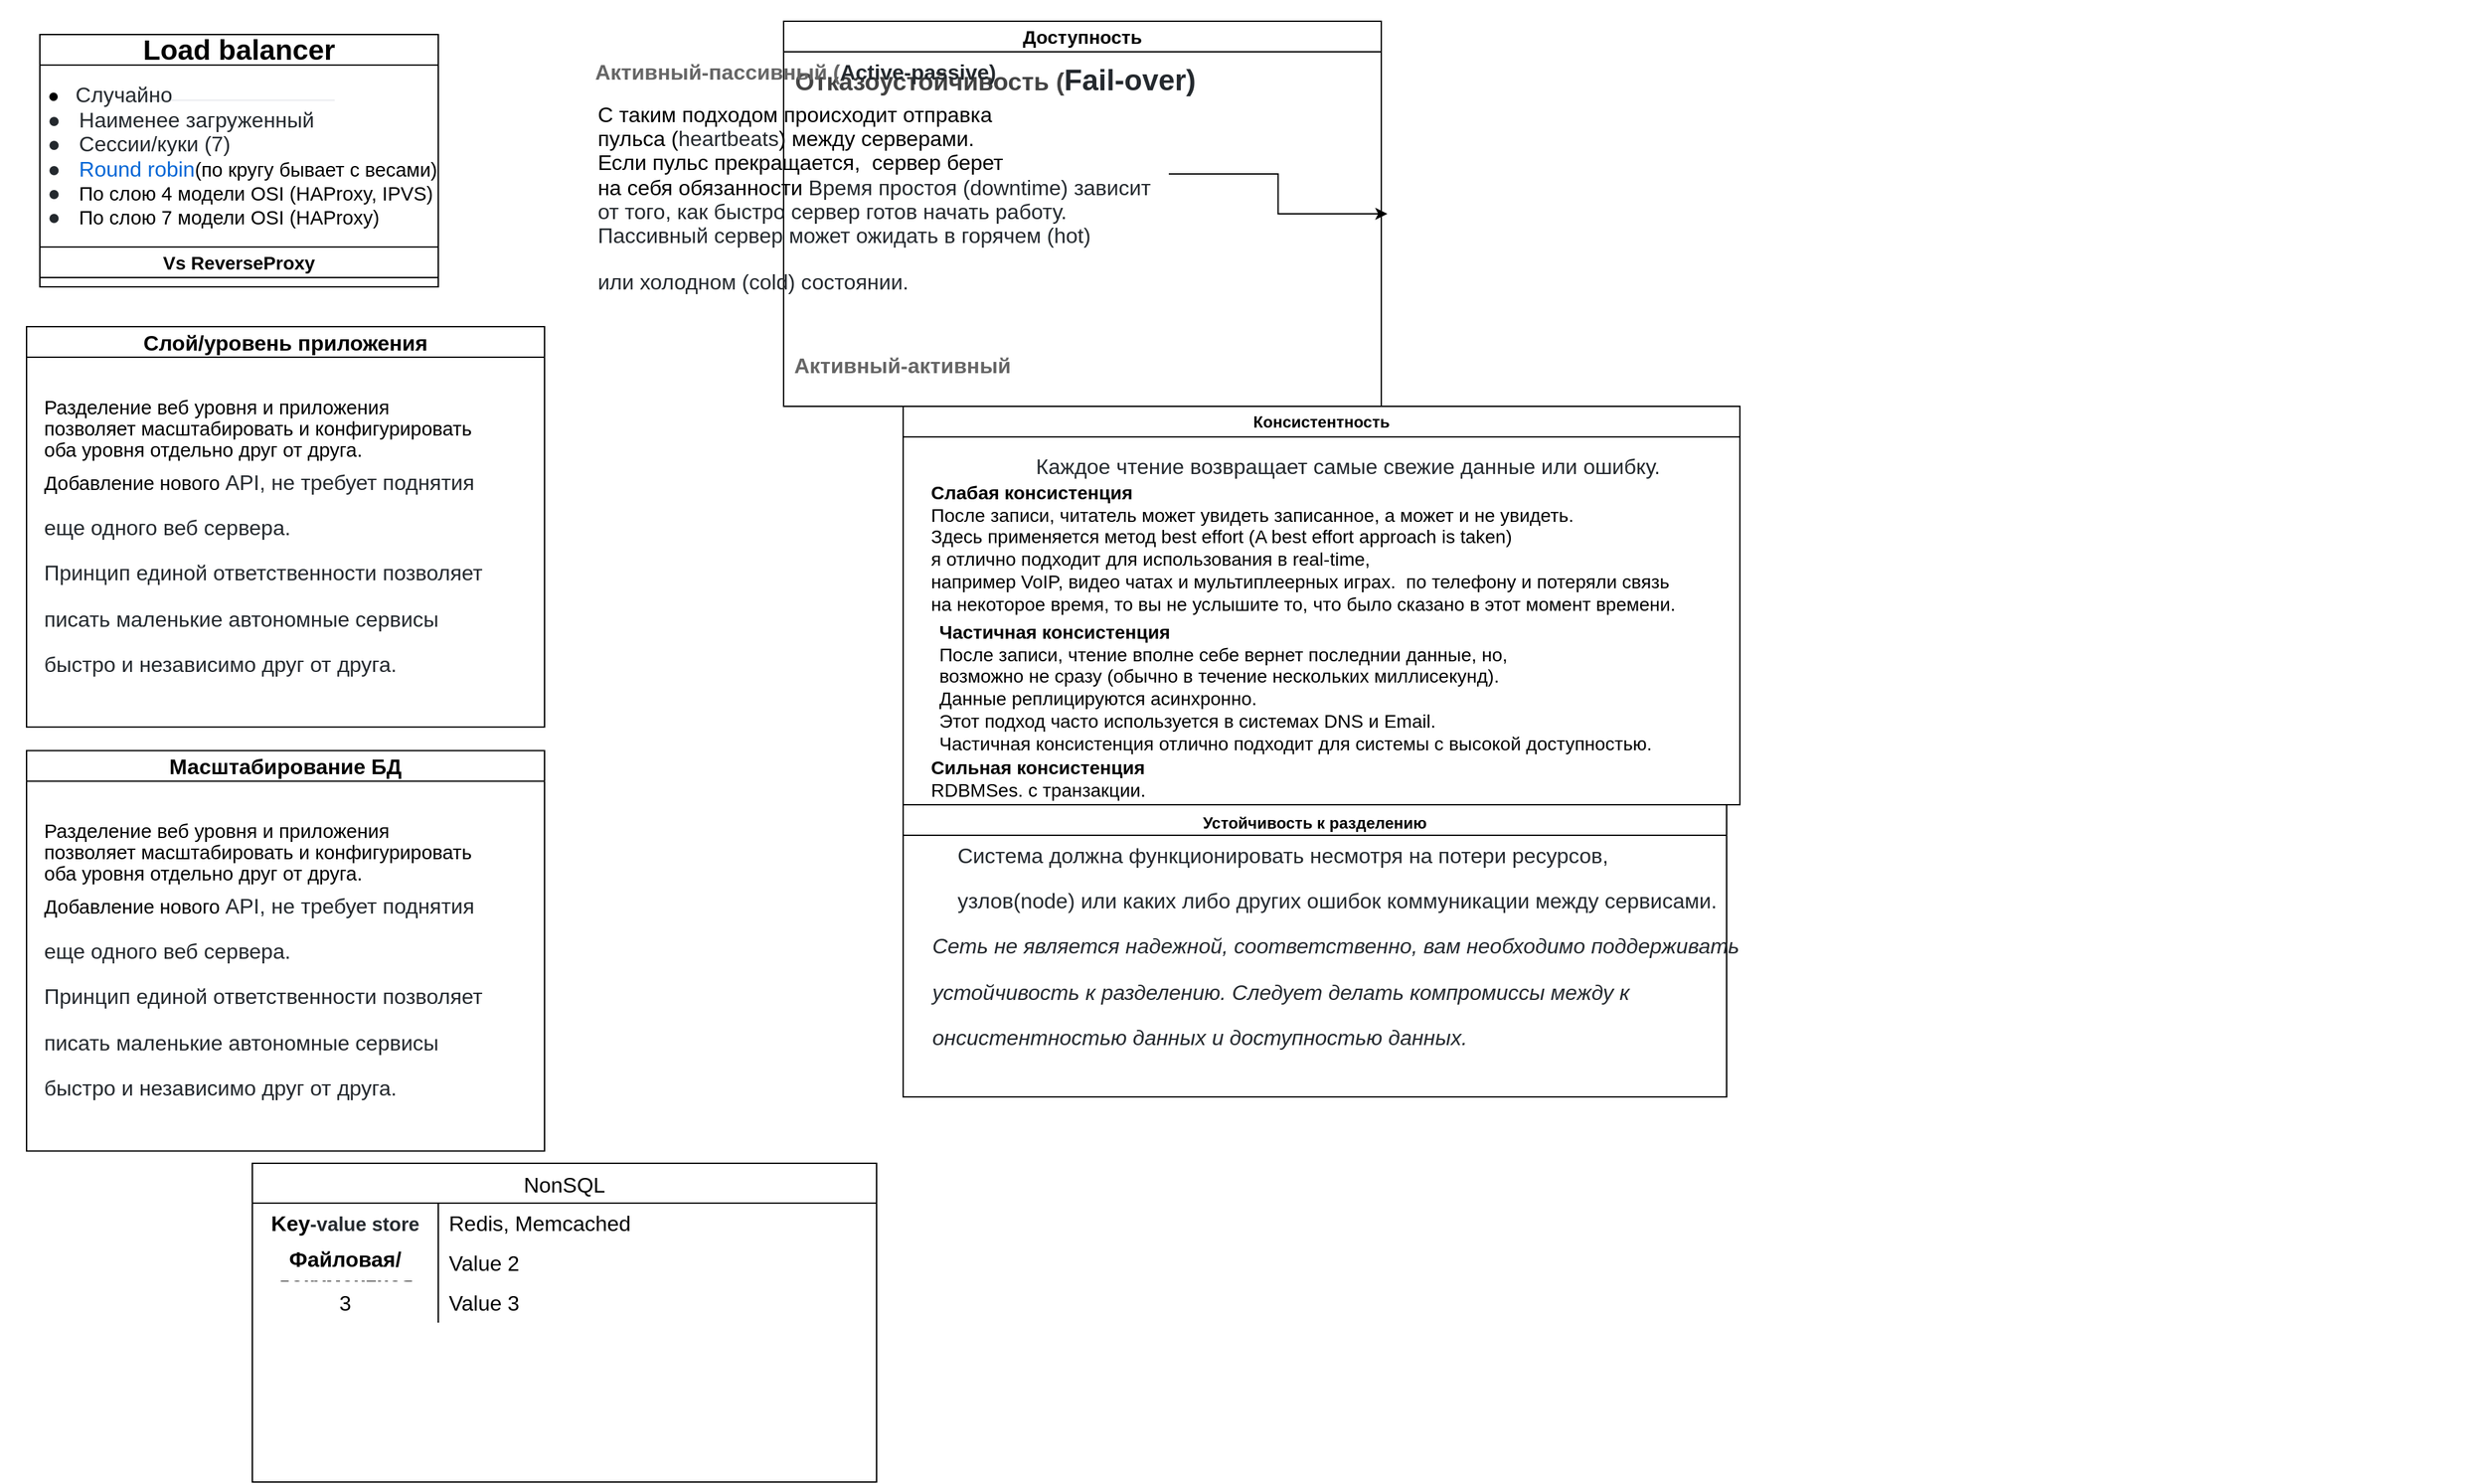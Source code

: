 <mxfile version="20.8.20" type="github">
  <diagram name="Page-1" id="G8Wqikg-6pwKdIPzxkzI">
    <mxGraphModel dx="2291" dy="1409" grid="1" gridSize="10" guides="1" tooltips="1" connect="1" arrows="1" fold="1" page="1" pageScale="1" pageWidth="1169" pageHeight="827" math="0" shadow="0">
      <root>
        <mxCell id="0" />
        <mxCell id="1" parent="0" />
        <mxCell id="COP01vaBlytFx2KbF6yr-29" value="" style="shape=image;imageAspect=0;aspect=fixed;verticalLabelPosition=bottom;verticalAlign=top;clipPath=inset(18.89% 29% 25.19% 26.67%);image=https://habrastorage.org/r/w1560/files/95d/da6/4a8/95dda64a80974b8f86c04072bfb2b424.png;" vertex="1" parent="1">
          <mxGeometry x="904.57" width="255.43" height="290" as="geometry" />
        </mxCell>
        <mxCell id="COP01vaBlytFx2KbF6yr-44" value="Консистентность" style="swimlane;whiteSpace=wrap;html=1;fontSize=12;" vertex="1" parent="1">
          <mxGeometry x="540" y="290" width="630" height="300" as="geometry" />
        </mxCell>
        <mxCell id="COP01vaBlytFx2KbF6yr-47" value="&lt;p style=&quot;margin: 18pt 0cm 12pt; line-height: 0%; break-after: auto; font-family: Arial, sans-serif; color: rgb(67, 67, 67); font-weight: normal; text-align: start; font-size: 14px;&quot;&gt;&lt;br&gt;&lt;/p&gt;" style="text;html=1;align=center;verticalAlign=middle;resizable=0;points=[];autosize=1;strokeColor=none;fillColor=none;fontSize=12;" vertex="1" parent="COP01vaBlytFx2KbF6yr-44">
          <mxGeometry x="1170" y="70" width="20" height="50" as="geometry" />
        </mxCell>
        <mxCell id="COP01vaBlytFx2KbF6yr-46" value="&lt;p style=&quot;margin: 0cm 0cm 0.0pt 35.45pt; line-height: 16.867px; font-size: 11pt; font-family: Arial, sans-serif; text-align: start; text-indent: -21.25pt;&quot; class=&quot;MsoNormal&quot;&gt;&lt;span style=&quot;font-size: 12pt; line-height: 18.4px; color: rgb(36, 41, 46);&quot;&gt;Каждое чтение возвращает самые свежие данные или ошибку.&lt;/span&gt;&lt;/p&gt;&lt;p style=&quot;margin: 0cm 0cm 0.0pt 35.45pt; line-height: 16.867px; font-size: 11pt; font-family: Arial, sans-serif; text-align: start; text-indent: -21.25pt;&quot; class=&quot;MsoNormal&quot;&gt;&lt;span style=&quot;font-size: 12pt; line-height: 18.4px; color: rgb(36, 41, 46);&quot;&gt;&lt;br&gt;&lt;/span&gt;&lt;/p&gt;" style="text;html=1;align=center;verticalAlign=middle;resizable=0;points=[];autosize=1;strokeColor=none;fillColor=none;fontSize=12;" vertex="1" parent="COP01vaBlytFx2KbF6yr-44">
          <mxGeometry x="70" y="30" width="510" height="50" as="geometry" />
        </mxCell>
        <mxCell id="COP01vaBlytFx2KbF6yr-49" value="&lt;p&gt;&lt;/p&gt;&lt;div style=&quot;text-align: left;&quot;&gt;&lt;span style=&quot;background-color: initial;&quot;&gt;&lt;b&gt;Частичная консистенция&lt;/b&gt;&lt;/span&gt;&lt;/div&gt;&lt;div style=&quot;text-align: left;&quot;&gt;&lt;span style=&quot;background-color: initial;&quot;&gt;После записи, чтение вполне себе вернет последнии данные, но,&amp;nbsp;&lt;/span&gt;&lt;/div&gt;&lt;div style=&quot;text-align: left;&quot;&gt;&lt;span style=&quot;background-color: initial;&quot;&gt;возможно не сразу (обычно в течение нескольких миллисекунд).&amp;nbsp;&lt;/span&gt;&lt;/div&gt;&lt;div style=&quot;text-align: left;&quot;&gt;&lt;span style=&quot;background-color: initial;&quot;&gt;Данные реплицируются асинхронно.&lt;/span&gt;&lt;/div&gt;&lt;div style=&quot;text-align: left;&quot;&gt;&lt;span style=&quot;background-color: initial;&quot;&gt;Этот подход часто используется в системах DNS и Email.&amp;nbsp;&lt;/span&gt;&lt;/div&gt;&lt;div style=&quot;text-align: left;&quot;&gt;&lt;span style=&quot;background-color: initial;&quot;&gt;Частичная консистенция отлично подходит для системы с высокой доступностью.&lt;/span&gt;&lt;/div&gt;&lt;p&gt;&lt;/p&gt;&lt;div&gt;&lt;br&gt;&lt;/div&gt;" style="text;html=1;align=center;verticalAlign=middle;resizable=0;points=[];autosize=1;strokeColor=none;fillColor=none;fontSize=14;" vertex="1" parent="COP01vaBlytFx2KbF6yr-44">
          <mxGeometry x="10" y="140" width="570" height="160" as="geometry" />
        </mxCell>
        <mxCell id="COP01vaBlytFx2KbF6yr-50" value="&lt;div&gt;&lt;br&gt;&lt;/div&gt;&lt;div&gt;&lt;b&gt;Сильная консистенция&lt;/b&gt;&lt;/div&gt;&lt;div&gt;&lt;span style=&quot;background-color: initial;&quot;&gt;RDBMSes. с&lt;/span&gt;&lt;span style=&quot;background-color: initial;&quot;&gt;&amp;nbsp;транзакции.&lt;/span&gt;&lt;/div&gt;&lt;div&gt;&lt;br&gt;&lt;/div&gt;" style="text;html=1;align=left;verticalAlign=middle;resizable=0;points=[];autosize=1;strokeColor=none;fillColor=none;fontSize=14;" vertex="1" parent="COP01vaBlytFx2KbF6yr-44">
          <mxGeometry x="19" y="240" width="190" height="80" as="geometry" />
        </mxCell>
        <mxCell id="COP01vaBlytFx2KbF6yr-48" value="&lt;div&gt;&lt;b&gt;Слабая консистенция&lt;/b&gt;&lt;/div&gt;&lt;div&gt;После записи, читатель может увидеть записанное, а может и не увидеть.&amp;nbsp;&lt;/div&gt;&lt;div&gt;Здесь применяется метод best effort (A best effort approach is taken)&lt;/div&gt;&lt;div&gt;&lt;span style=&quot;background-color: initial;&quot;&gt;я отлично подходит для использования в real-time,&amp;nbsp;&lt;/span&gt;&lt;br&gt;&lt;/div&gt;&lt;div&gt;например VoIP, видео чатах и мультиплеерных играх.&amp;nbsp;&lt;span style=&quot;background-color: initial;&quot;&gt;&amp;nbsp;по телефону и потеряли связь&amp;nbsp;&lt;/span&gt;&lt;/div&gt;&lt;div&gt;&lt;span style=&quot;background-color: initial;&quot;&gt;на некоторое время,&amp;nbsp;&lt;/span&gt;&lt;span style=&quot;background-color: initial;&quot;&gt;то вы не услышите то, что было сказано в этот момент времени.&amp;nbsp;&amp;nbsp;&lt;/span&gt;&lt;/div&gt;&lt;div&gt;&lt;br&gt;&lt;/div&gt;" style="text;html=1;align=left;verticalAlign=middle;resizable=0;points=[];autosize=1;strokeColor=none;fillColor=none;fontSize=14;" vertex="1" parent="COP01vaBlytFx2KbF6yr-44">
          <mxGeometry x="19" y="50" width="600" height="130" as="geometry" />
        </mxCell>
        <mxCell id="COP01vaBlytFx2KbF6yr-52" value="Доступность" style="swimlane;whiteSpace=wrap;html=1;fontSize=14;" vertex="1" parent="1">
          <mxGeometry x="450" width="450" height="290" as="geometry" />
        </mxCell>
        <mxCell id="COP01vaBlytFx2KbF6yr-53" value="&lt;h3 style=&quot;margin: 18pt 0cm 12pt -1.5pt; line-height: normal; break-after: auto; font-size: 14pt; font-family: Arial, sans-serif; color: rgb(67, 67, 67); font-weight: normal; text-align: start;&quot;&gt;&lt;b&gt;Отказоустойчивость (&lt;/b&gt;&lt;b&gt;&lt;span style=&quot;font-size: 16.5pt; color: rgb(36, 41, 46);&quot; lang=&quot;EN-GB&quot;&gt;Fail&lt;/span&gt;&lt;/b&gt;&lt;b&gt;&lt;span style=&quot;font-size: 16.5pt; color: rgb(36, 41, 46);&quot;&gt;-&lt;/span&gt;&lt;/b&gt;&lt;b&gt;&lt;span style=&quot;font-size: 16.5pt; color: rgb(36, 41, 46);&quot; lang=&quot;EN-GB&quot;&gt;over&lt;/span&gt;&lt;/b&gt;&lt;b&gt;&lt;span style=&quot;font-size: 16.5pt; color: rgb(36, 41, 46);&quot;&gt;)&lt;/span&gt;&lt;/b&gt;&lt;/h3&gt;" style="text;html=1;align=center;verticalAlign=middle;resizable=0;points=[];autosize=1;strokeColor=none;fillColor=none;fontSize=14;" vertex="1" parent="COP01vaBlytFx2KbF6yr-52">
          <mxGeometry width="320" height="80" as="geometry" />
        </mxCell>
        <mxCell id="COP01vaBlytFx2KbF6yr-55" value="&lt;h4 style=&quot;margin: 18pt 0cm 12pt -1.5pt; line-height: normal; break-after: auto; font-size: 12pt; font-family: Arial, sans-serif; color: rgb(102, 102, 102); font-weight: normal; text-align: start;&quot;&gt;&lt;b&gt;Активный-активный&lt;/b&gt;&lt;/h4&gt;" style="text;html=1;align=center;verticalAlign=middle;resizable=0;points=[];autosize=1;strokeColor=none;fillColor=none;fontSize=14;" vertex="1" parent="COP01vaBlytFx2KbF6yr-52">
          <mxGeometry y="220" width="180" height="70" as="geometry" />
        </mxCell>
        <mxCell id="COP01vaBlytFx2KbF6yr-54" value="&lt;h4 style=&quot;margin: 18pt 0cm 12pt -1.5pt; line-height: 80%; break-after: auto; font-size: 12pt; font-family: Arial, sans-serif; color: rgb(102, 102, 102); font-weight: normal; text-align: start;&quot;&gt;&lt;b&gt;Активный-пассивный (&lt;/b&gt;&lt;b&gt;&lt;span style=&quot;color: rgb(36, 41, 46);&quot; lang=&quot;EN-GB&quot;&gt;Active&lt;/span&gt;&lt;/b&gt;&lt;b&gt;&lt;span style=&quot;color: rgb(36, 41, 46);&quot;&gt;-&lt;/span&gt;&lt;/b&gt;&lt;b&gt;&lt;span style=&quot;color: rgb(36, 41, 46);&quot; lang=&quot;EN-GB&quot;&gt;passive&lt;/span&gt;&lt;/b&gt;&lt;b&gt;&lt;span style=&quot;color: rgb(36, 41, 46);&quot;&gt;)&lt;/span&gt;&lt;/b&gt;&lt;/h4&gt;&lt;p style=&quot;margin: 0cm 0cm 0.0pt; line-height: 80%; font-size: 11pt; font-family: Arial, sans-serif; text-align: start;&quot; class=&quot;MsoNormal&quot;&gt;&lt;span style=&quot;font-size: 12pt; line-height: 18.4px;&quot;&gt;С таким подходом происходит отправка&amp;nbsp;&lt;/span&gt;&lt;/p&gt;&lt;p style=&quot;margin: 0cm 0cm 0.0pt; line-height: 80%; font-size: 11pt; font-family: Arial, sans-serif; text-align: start;&quot; class=&quot;MsoNormal&quot;&gt;&lt;span style=&quot;font-size: 12pt; line-height: 18.4px;&quot;&gt;пульса (&lt;/span&gt;&lt;span style=&quot;font-size: 12pt; line-height: 18.4px; color: rgb(36, 41, 46);&quot; lang=&quot;EN-GB&quot;&gt;heartbeats&lt;/span&gt;&lt;span style=&quot;font-size: 12pt; line-height: 18.4px;&quot;&gt;)&amp;nbsp;&lt;/span&gt;&lt;span style=&quot;background-color: initial; font-size: 12pt; line-height: 18.4px;&quot;&gt;между серверами.&amp;nbsp;&lt;/span&gt;&lt;/p&gt;&lt;p style=&quot;margin: 0cm 0cm 0.0pt; line-height: 80%; font-size: 11pt; font-family: Arial, sans-serif; text-align: start;&quot; class=&quot;MsoNormal&quot;&gt;&lt;span style=&quot;background-color: initial; font-size: 12pt; line-height: 18.4px;&quot;&gt;Если пульс прекращается,&amp;nbsp; сервер берет&amp;nbsp;&lt;/span&gt;&lt;/p&gt;&lt;p style=&quot;margin: 0cm 0cm 0.0pt; line-height: 80%; font-size: 11pt; font-family: Arial, sans-serif; text-align: start;&quot; class=&quot;MsoNormal&quot;&gt;&lt;span style=&quot;background-color: initial; font-size: 12pt; line-height: 18.4px;&quot;&gt;на себя обязанности&amp;nbsp;&lt;/span&gt;&lt;span style=&quot;background-color: initial; font-size: 12pt; line-height: 18.4px; color: rgb(36, 41, 46);&quot;&gt;Время простоя (&lt;/span&gt;&lt;span style=&quot;background-color: initial; font-size: 12pt; line-height: 18.4px; color: rgb(36, 41, 46);&quot; lang=&quot;EN-GB&quot;&gt;downtime&lt;/span&gt;&lt;span style=&quot;background-color: initial; font-size: 12pt; line-height: 18.4px; color: rgb(36, 41, 46);&quot;&gt;) зависит&amp;nbsp;&lt;/span&gt;&lt;/p&gt;&lt;p style=&quot;margin: 0cm 0cm 0.0pt; line-height: 80%; font-size: 11pt; font-family: Arial, sans-serif; text-align: start;&quot; class=&quot;MsoNormal&quot;&gt;&lt;span style=&quot;background-color: initial; font-size: 12pt; line-height: 18.4px; color: rgb(36, 41, 46);&quot;&gt;от того, как быстро сервер готов начать работу.&amp;nbsp;&lt;/span&gt;&lt;/p&gt;&lt;p style=&quot;margin: 0cm 0cm 12pt; line-height: 85%; font-size: 11pt; font-family: Arial, sans-serif; text-align: start;&quot; class=&quot;MsoNormal&quot;&gt;&lt;span style=&quot;font-size: 12pt; line-height: 18.4px; color: rgb(36, 41, 46);&quot;&gt;Пассивный сервер может ожидать в горячем (&lt;/span&gt;&lt;span style=&quot;font-size: 12pt; line-height: 18.4px; color: rgb(36, 41, 46);&quot; lang=&quot;EN-GB&quot;&gt;hot&lt;/span&gt;&lt;span style=&quot;font-size: 12pt; line-height: 18.4px; color: rgb(36, 41, 46);&quot;&gt;)&amp;nbsp;&lt;/span&gt;&lt;/p&gt;&lt;p style=&quot;margin: 0cm 0cm 12pt; line-height: 85%; font-size: 11pt; font-family: Arial, sans-serif; text-align: start;&quot; class=&quot;MsoNormal&quot;&gt;&lt;span style=&quot;background-color: initial; font-size: 12pt; line-height: 18.4px; color: rgb(36, 41, 46);&quot;&gt;или холодном (&lt;/span&gt;&lt;span style=&quot;background-color: initial; font-size: 12pt; line-height: 18.4px; color: rgb(36, 41, 46);&quot; lang=&quot;EN-GB&quot;&gt;cold&lt;/span&gt;&lt;span style=&quot;background-color: initial; font-size: 12pt; line-height: 18.4px; color: rgb(36, 41, 46);&quot;&gt;) состоянии.&lt;/span&gt;&lt;/p&gt;" style="text;html=1;align=center;verticalAlign=middle;resizable=0;points=[];autosize=1;strokeColor=none;fillColor=none;fontSize=14;" vertex="1" parent="COP01vaBlytFx2KbF6yr-52">
          <mxGeometry x="-150" width="440" height="230" as="geometry" />
        </mxCell>
        <mxCell id="COP01vaBlytFx2KbF6yr-56" value="" style="edgeStyle=orthogonalEdgeStyle;rounded=0;orthogonalLoop=1;jettySize=auto;html=1;fontSize=14;" edge="1" parent="1" source="COP01vaBlytFx2KbF6yr-54" target="COP01vaBlytFx2KbF6yr-29">
          <mxGeometry relative="1" as="geometry" />
        </mxCell>
        <mxCell id="COP01vaBlytFx2KbF6yr-58" value="Устойчивость к разделению&lt;span style=&quot;font-size: medium; font-weight: 400; text-align: start;&quot;&gt;&lt;/span&gt;" style="swimlane;whiteSpace=wrap;html=1;fontSize=12;" vertex="1" parent="1">
          <mxGeometry x="540" y="590" width="620" height="220" as="geometry" />
        </mxCell>
        <mxCell id="COP01vaBlytFx2KbF6yr-59" value="&lt;p style=&quot;margin: 18pt 0cm 12pt; line-height: 0%; break-after: auto; font-family: Arial, sans-serif; color: rgb(67, 67, 67); font-weight: normal; text-align: start; font-size: 14px;&quot;&gt;&lt;br&gt;&lt;/p&gt;" style="text;html=1;align=center;verticalAlign=middle;resizable=0;points=[];autosize=1;strokeColor=none;fillColor=none;fontSize=12;" vertex="1" parent="COP01vaBlytFx2KbF6yr-58">
          <mxGeometry x="1170" y="70" width="20" height="50" as="geometry" />
        </mxCell>
        <mxCell id="COP01vaBlytFx2KbF6yr-64" value="&lt;p style=&quot;margin: 0cm 0cm 12pt 35.45pt; line-height: 16.867px; font-size: 11pt; font-family: Arial, sans-serif; text-indent: -21.25pt;&quot; class=&quot;MsoNormal&quot;&gt;&lt;span style=&quot;font-size: 12pt; line-height: 18.4px; color: rgb(36, 41, 46);&quot;&gt;Система должна функционировать несмотря на потери ресурсов,&amp;nbsp;&lt;/span&gt;&lt;/p&gt;&lt;p style=&quot;margin: 0cm 0cm 12pt 35.45pt; line-height: 16.867px; font-size: 11pt; font-family: Arial, sans-serif; text-indent: -21.25pt;&quot; class=&quot;MsoNormal&quot;&gt;&lt;span style=&quot;text-indent: -21.25pt; background-color: initial; font-size: 12pt; line-height: 18.4px; color: rgb(36, 41, 46);&quot;&gt;узлов(&lt;/span&gt;&lt;span style=&quot;text-indent: -21.25pt; background-color: initial; font-size: 12pt; line-height: 18.4px; color: rgb(36, 41, 46);&quot; lang=&quot;EN-GB&quot;&gt;node&lt;/span&gt;&lt;span style=&quot;text-indent: -21.25pt; background-color: initial; font-size: 12pt; line-height: 18.4px; color: rgb(36, 41, 46);&quot;&gt;) или каких либо других ошибок коммуникации между сервисами.&lt;/span&gt;&lt;/p&gt;&lt;p style=&quot;margin: 0cm 0cm 12pt; line-height: 16.867px; font-size: 11pt; font-family: Arial, sans-serif;&quot; class=&quot;MsoNormal&quot;&gt;&lt;i&gt;&lt;span style=&quot;font-size: 12pt; line-height: 18.4px; color: rgb(36, 41, 46);&quot;&gt;Сеть не является надежной, соответственно, вам необходимо поддерживать&amp;nbsp;&lt;/span&gt;&lt;/i&gt;&lt;/p&gt;&lt;p style=&quot;margin: 0cm 0cm 12pt; line-height: 16.867px; font-size: 11pt; font-family: Arial, sans-serif;&quot; class=&quot;MsoNormal&quot;&gt;&lt;i&gt;&lt;span style=&quot;font-size: 12pt; line-height: 18.4px; color: rgb(36, 41, 46);&quot;&gt;устойчивость к разделению. Следует делать компромиссы между к&lt;/span&gt;&lt;/i&gt;&lt;/p&gt;&lt;p style=&quot;margin: 0cm 0cm 12pt; line-height: 16.867px; font-size: 11pt; font-family: Arial, sans-serif;&quot; class=&quot;MsoNormal&quot;&gt;&lt;i&gt;&lt;span style=&quot;font-size: 12pt; line-height: 18.4px; color: rgb(36, 41, 46);&quot;&gt;онсистентностью данных и доступностью данных.&lt;/span&gt;&lt;/i&gt;&lt;/p&gt;" style="text;html=1;align=left;verticalAlign=middle;resizable=0;points=[];autosize=1;strokeColor=none;fillColor=none;fontSize=14;" vertex="1" parent="COP01vaBlytFx2KbF6yr-58">
          <mxGeometry x="20" y="20" width="640" height="190" as="geometry" />
        </mxCell>
        <mxCell id="COP01vaBlytFx2KbF6yr-66" value="&lt;div style=&quot;font-size: medium; font-weight: 400; text-align: start; border-top: none; border-right: none; border-left: none; border-image: initial; border-bottom: 1pt solid rgb(234, 236, 239); padding: 0cm 0cm 5pt;&quot;&gt;&lt;h2 style=&quot;margin: 18pt 0cm 12pt; line-height: 26.667px; break-after: auto; font-size: 16pt; font-family: Arial, sans-serif; font-weight: normal; border: none; padding: 0cm;&quot;&gt;&lt;b&gt;Load balancer&lt;/b&gt;&lt;/h2&gt;&lt;/div&gt;" style="swimlane;whiteSpace=wrap;html=1;fontSize=14;" vertex="1" parent="1">
          <mxGeometry x="-110" y="10" width="300" height="160" as="geometry" />
        </mxCell>
        <mxCell id="COP01vaBlytFx2KbF6yr-67" value="&lt;p style=&quot;margin: 0cm 0cm 0.0pt 36pt; line-height: 16.867px; font-size: 11pt; font-family: Arial, sans-serif; text-align: start; text-indent: -18pt;&quot; class=&quot;MsoNormal&quot;&gt;●&amp;nbsp; &amp;nbsp;&lt;span style=&quot;font-size: 12pt; line-height: 18.4px; color: rgb(36, 41, 46);&quot; lang=&quot;EN-GB&quot;&gt;&lt;/span&gt;&lt;span style=&quot;font-size: 12pt; line-height: 18.4px; color: rgb(36, 41, 46);&quot; lang=&quot;EN-GB&quot;&gt;Случайно&lt;/span&gt;&lt;span lang=&quot;EN-GB&quot;&gt;&lt;/span&gt;&lt;/p&gt;&lt;p style=&quot;margin: 0cm 0cm 0.0pt 36pt; line-height: 16.867px; font-size: 11pt; font-family: Arial, sans-serif; text-align: start; text-indent: -18pt;&quot; class=&quot;MsoNormal&quot;&gt;&lt;span style=&quot;font-size: 12pt; line-height: 18.4px; color: rgb(36, 41, 46);&quot; lang=&quot;EN-GB&quot;&gt;●&lt;span style=&quot;font-variant-numeric: normal; font-variant-east-asian: normal; font-stretch: normal; font-size: 7pt; line-height: normal; font-family: &amp;quot;Times New Roman&amp;quot;;&quot;&gt;&amp;nbsp;&amp;nbsp;&amp;nbsp;&amp;nbsp;&amp;nbsp; &lt;/span&gt;&lt;/span&gt;&lt;span style=&quot;font-size: 12pt; line-height: 18.4px; color: rgb(36, 41, 46);&quot; lang=&quot;EN-GB&quot;&gt;Наименее загруженный&lt;/span&gt;&lt;span lang=&quot;EN-GB&quot;&gt;&lt;/span&gt;&lt;/p&gt;&lt;p style=&quot;margin: 0cm 0cm 0.0pt 36pt; line-height: 16.867px; font-size: 11pt; font-family: Arial, sans-serif; text-align: start; text-indent: -18pt;&quot; class=&quot;MsoNormal&quot;&gt;&lt;span style=&quot;font-size: 12pt; line-height: 18.4px; color: rgb(36, 41, 46);&quot; lang=&quot;EN-GB&quot;&gt;●&lt;span style=&quot;font-variant-numeric: normal; font-variant-east-asian: normal; font-stretch: normal; font-size: 7pt; line-height: normal; font-family: &amp;quot;Times New Roman&amp;quot;;&quot;&gt;&amp;nbsp;&amp;nbsp;&amp;nbsp;&amp;nbsp;&amp;nbsp; &lt;/span&gt;&lt;/span&gt;&lt;span style=&quot;font-size: 12pt; line-height: 18.4px; color: rgb(36, 41, 46);&quot; lang=&quot;EN-GB&quot;&gt;Сессии/куки (7)&lt;/span&gt;&lt;span lang=&quot;EN-GB&quot;&gt;&lt;/span&gt;&lt;/p&gt;&lt;p style=&quot;margin: 0cm 0cm 0.0pt 36pt; line-height: 16.867px; font-size: 11pt; font-family: Arial, sans-serif; text-align: start; text-indent: -18pt;&quot; class=&quot;MsoNormal&quot;&gt;&lt;span style=&quot;font-size: 12pt; line-height: 18.4px; color: rgb(36, 41, 46);&quot; lang=&quot;EN-GB&quot;&gt;●&lt;span style=&quot;font-variant-numeric: normal; font-variant-east-asian: normal; font-stretch: normal; font-size: 7pt; line-height: normal; font-family: &amp;quot;Times New Roman&amp;quot;;&quot;&gt;&amp;nbsp;&amp;nbsp;&amp;nbsp;&amp;nbsp;&amp;nbsp; &lt;/span&gt;&lt;/span&gt;&lt;span lang=&quot;EN-GB&quot;&gt;&lt;span style=&quot;font-size: 12pt; line-height: 18.4px; color: rgb(3, 102, 214);&quot;&gt;Round robin&lt;/span&gt;&lt;a href=&quot;http://g33kinfo.com/info/archives/2657&quot;&gt;&lt;span style=&quot;text-decoration-line: none;&quot;&gt;&lt;/span&gt;&lt;/a&gt;(по кругу бывает с весами)&lt;/span&gt;&lt;/p&gt;&lt;p style=&quot;margin: 0cm 0cm 0.0pt 36pt; line-height: 16.867px; font-size: 11pt; font-family: Arial, sans-serif; text-align: start; text-indent: -18pt;&quot; class=&quot;MsoNormal&quot;&gt;&lt;span style=&quot;font-size: 12pt; line-height: 18.4px; color: rgb(36, 41, 46);&quot; lang=&quot;EN-GB&quot;&gt;●&lt;span style=&quot;font-variant-numeric: normal; font-variant-east-asian: normal; font-stretch: normal; font-size: 7pt; line-height: normal; font-family: &amp;quot;Times New Roman&amp;quot;;&quot;&gt;&amp;nbsp;&amp;nbsp;&amp;nbsp;&amp;nbsp;&amp;nbsp; &lt;/span&gt;&lt;/span&gt;&lt;span lang=&quot;EN-GB&quot;&gt;По слою 4 модели OSI (HAProxy, IPVS)&lt;a href=&quot;https://github.com/donnemartin/system-design-primer#layer-4-load-balancing&quot;&gt;&lt;span style=&quot;text-decoration-line: none;&quot;&gt;&lt;/span&gt;&lt;/a&gt;&lt;/span&gt;&lt;/p&gt;&lt;p style=&quot;margin: 0cm 0cm 12pt 36pt; line-height: 16.867px; font-size: 11pt; font-family: Arial, sans-serif; text-align: start; text-indent: -18pt;&quot; class=&quot;MsoNormal&quot;&gt;&lt;span style=&quot;font-size: 12pt; line-height: 18.4px; color: rgb(36, 41, 46);&quot; lang=&quot;EN-GB&quot;&gt;●&lt;span style=&quot;font-variant-numeric: normal; font-variant-east-asian: normal; font-stretch: normal; font-size: 7pt; line-height: normal; font-family: &amp;quot;Times New Roman&amp;quot;;&quot;&gt;&amp;nbsp;&amp;nbsp;&amp;nbsp;&amp;nbsp;&amp;nbsp; &lt;/span&gt;&lt;/span&gt;&lt;span lang=&quot;EN-GB&quot;&gt;По слою 7 модели OSI (HAProxy)&lt;/span&gt;&lt;/p&gt;" style="text;html=1;align=center;verticalAlign=middle;resizable=0;points=[];autosize=1;strokeColor=none;fillColor=none;fontSize=14;" vertex="1" parent="1">
          <mxGeometry x="-140" y="40" width="340" height="140" as="geometry" />
        </mxCell>
        <mxCell id="COP01vaBlytFx2KbF6yr-68" value="Vs ReverseProxy" style="swimlane;whiteSpace=wrap;html=1;fontSize=14;" vertex="1" parent="1">
          <mxGeometry x="-110" y="170" width="300" height="30" as="geometry" />
        </mxCell>
        <mxCell id="COP01vaBlytFx2KbF6yr-69" value="&lt;b style=&quot;font-size: medium; text-align: start;&quot;&gt;Слой/уровень приложения&lt;/b&gt;&lt;span style=&quot;font-size: medium; font-weight: 400; text-align: start;&quot;&gt;&lt;/span&gt;" style="swimlane;whiteSpace=wrap;html=1;fontSize=14;" vertex="1" parent="1">
          <mxGeometry x="-120" y="230" width="390" height="301.5" as="geometry" />
        </mxCell>
        <mxCell id="COP01vaBlytFx2KbF6yr-70" value="&lt;p style=&quot;margin: 0cm 0cm 12pt; line-height: 0%; font-size: 11pt; font-family: Arial, sans-serif; text-align: start;&quot; class=&quot;MsoNormal&quot;&gt;Разделение веб уровня и приложения&amp;nbsp;&lt;/p&gt;&lt;p style=&quot;margin: 0cm 0cm 12pt; line-height: 0%; font-size: 11pt; font-family: Arial, sans-serif; text-align: start;&quot; class=&quot;MsoNormal&quot;&gt;позволяет масштабировать и конфигурировать&amp;nbsp;&lt;/p&gt;&lt;p style=&quot;margin: 0cm 0cm 12pt; line-height: 0%; font-size: 11pt; font-family: Arial, sans-serif; text-align: start;&quot; class=&quot;MsoNormal&quot;&gt;оба уровня отдельно друг от друга.&amp;nbsp;&lt;/p&gt;&lt;p style=&quot;margin: 0cm 0cm 12pt; line-height: 90%; font-size: 11pt; font-family: Arial, sans-serif; text-align: start;&quot; class=&quot;MsoNormal&quot;&gt;Добавление нового &lt;span style=&quot;font-size: 12pt; line-height: 18.4px; color: rgb(36, 41, 46);&quot; lang=&quot;EN-GB&quot;&gt;API&lt;/span&gt;&lt;span style=&quot;font-size: 12pt; line-height: 18.4px; color: rgb(36, 41, 46);&quot;&gt;, не требует поднятия&amp;nbsp;&lt;/span&gt;&lt;/p&gt;&lt;p style=&quot;margin: 0cm 0cm 12pt; line-height: 90%; font-size: 11pt; font-family: Arial, sans-serif; text-align: start;&quot; class=&quot;MsoNormal&quot;&gt;&lt;span style=&quot;font-size: 12pt; line-height: 18.4px; color: rgb(36, 41, 46);&quot;&gt;еще одного веб сервера.&lt;/span&gt;&lt;/p&gt;&lt;p style=&quot;margin: 0cm 0cm 12pt; line-height: 90%; font-size: 11pt; font-family: Arial, sans-serif; text-align: start;&quot; class=&quot;MsoNormal&quot;&gt;&lt;span style=&quot;font-size: 12pt; line-height: 18.4px; color: rgb(36, 41, 46);&quot;&gt;Принцип единой ответственности позволяет&amp;nbsp;&lt;/span&gt;&lt;/p&gt;&lt;p style=&quot;margin: 0cm 0cm 12pt; line-height: 90%; font-size: 11pt; font-family: Arial, sans-serif; text-align: start;&quot; class=&quot;MsoNormal&quot;&gt;&lt;span style=&quot;font-size: 12pt; line-height: 18.4px; color: rgb(36, 41, 46);&quot;&gt;писать маленькие автономные сервисы&amp;nbsp;&lt;/span&gt;&lt;/p&gt;&lt;p style=&quot;margin: 0cm 0cm 12pt; line-height: 90%; font-size: 11pt; font-family: Arial, sans-serif; text-align: start;&quot; class=&quot;MsoNormal&quot;&gt;&lt;span style=&quot;font-size: 12pt; line-height: 18.4px; color: rgb(36, 41, 46);&quot;&gt;быстро и независимо друг от друга.&lt;/span&gt;&lt;/p&gt;" style="text;html=1;align=center;verticalAlign=middle;resizable=0;points=[];autosize=1;strokeColor=none;fillColor=none;fontSize=14;" vertex="1" parent="COP01vaBlytFx2KbF6yr-69">
          <mxGeometry y="55" width="360" height="230" as="geometry" />
        </mxCell>
        <mxCell id="COP01vaBlytFx2KbF6yr-72" value="&lt;b style=&quot;font-size: medium; text-align: start;&quot;&gt;Масштабирование БД&lt;/b&gt;&lt;span style=&quot;font-size: medium; font-weight: 400; text-align: start;&quot;&gt;&lt;/span&gt;" style="swimlane;whiteSpace=wrap;html=1;fontSize=14;" vertex="1" parent="1">
          <mxGeometry x="-120" y="549.25" width="390" height="301.5" as="geometry" />
        </mxCell>
        <mxCell id="COP01vaBlytFx2KbF6yr-73" value="&lt;p style=&quot;margin: 0cm 0cm 12pt; line-height: 0%; font-size: 11pt; font-family: Arial, sans-serif; text-align: start;&quot; class=&quot;MsoNormal&quot;&gt;Разделение веб уровня и приложения&amp;nbsp;&lt;/p&gt;&lt;p style=&quot;margin: 0cm 0cm 12pt; line-height: 0%; font-size: 11pt; font-family: Arial, sans-serif; text-align: start;&quot; class=&quot;MsoNormal&quot;&gt;позволяет масштабировать и конфигурировать&amp;nbsp;&lt;/p&gt;&lt;p style=&quot;margin: 0cm 0cm 12pt; line-height: 0%; font-size: 11pt; font-family: Arial, sans-serif; text-align: start;&quot; class=&quot;MsoNormal&quot;&gt;оба уровня отдельно друг от друга.&amp;nbsp;&lt;/p&gt;&lt;p style=&quot;margin: 0cm 0cm 12pt; line-height: 90%; font-size: 11pt; font-family: Arial, sans-serif; text-align: start;&quot; class=&quot;MsoNormal&quot;&gt;Добавление нового &lt;span style=&quot;font-size: 12pt; line-height: 18.4px; color: rgb(36, 41, 46);&quot; lang=&quot;EN-GB&quot;&gt;API&lt;/span&gt;&lt;span style=&quot;font-size: 12pt; line-height: 18.4px; color: rgb(36, 41, 46);&quot;&gt;, не требует поднятия&amp;nbsp;&lt;/span&gt;&lt;/p&gt;&lt;p style=&quot;margin: 0cm 0cm 12pt; line-height: 90%; font-size: 11pt; font-family: Arial, sans-serif; text-align: start;&quot; class=&quot;MsoNormal&quot;&gt;&lt;span style=&quot;font-size: 12pt; line-height: 18.4px; color: rgb(36, 41, 46);&quot;&gt;еще одного веб сервера.&lt;/span&gt;&lt;/p&gt;&lt;p style=&quot;margin: 0cm 0cm 12pt; line-height: 90%; font-size: 11pt; font-family: Arial, sans-serif; text-align: start;&quot; class=&quot;MsoNormal&quot;&gt;&lt;span style=&quot;font-size: 12pt; line-height: 18.4px; color: rgb(36, 41, 46);&quot;&gt;Принцип единой ответственности позволяет&amp;nbsp;&lt;/span&gt;&lt;/p&gt;&lt;p style=&quot;margin: 0cm 0cm 12pt; line-height: 90%; font-size: 11pt; font-family: Arial, sans-serif; text-align: start;&quot; class=&quot;MsoNormal&quot;&gt;&lt;span style=&quot;font-size: 12pt; line-height: 18.4px; color: rgb(36, 41, 46);&quot;&gt;писать маленькие автономные сервисы&amp;nbsp;&lt;/span&gt;&lt;/p&gt;&lt;p style=&quot;margin: 0cm 0cm 12pt; line-height: 90%; font-size: 11pt; font-family: Arial, sans-serif; text-align: start;&quot; class=&quot;MsoNormal&quot;&gt;&lt;span style=&quot;font-size: 12pt; line-height: 18.4px; color: rgb(36, 41, 46);&quot;&gt;быстро и независимо друг от друга.&lt;/span&gt;&lt;/p&gt;" style="text;html=1;align=center;verticalAlign=middle;resizable=0;points=[];autosize=1;strokeColor=none;fillColor=none;fontSize=14;" vertex="1" parent="COP01vaBlytFx2KbF6yr-72">
          <mxGeometry y="55" width="360" height="230" as="geometry" />
        </mxCell>
        <mxCell id="COP01vaBlytFx2KbF6yr-76" value="NonSQL" style="shape=table;startSize=30;container=1;collapsible=0;childLayout=tableLayout;fixedRows=1;rowLines=0;fontStyle=0;strokeColor=default;fontSize=16;" vertex="1" parent="1">
          <mxGeometry x="50" y="860" width="470" height="240" as="geometry" />
        </mxCell>
        <mxCell id="COP01vaBlytFx2KbF6yr-77" value="" style="shape=tableRow;horizontal=0;startSize=0;swimlaneHead=0;swimlaneBody=0;top=0;left=0;bottom=0;right=0;collapsible=0;dropTarget=0;fillColor=none;points=[[0,0.5],[1,0.5]];portConstraint=eastwest;strokeColor=inherit;fontSize=16;" vertex="1" parent="COP01vaBlytFx2KbF6yr-76">
          <mxGeometry y="30" width="470" height="30" as="geometry" />
        </mxCell>
        <mxCell id="COP01vaBlytFx2KbF6yr-78" value="&lt;b style=&quot;font-size: medium; text-align: start;&quot;&gt;Key&lt;span style=&quot;font-size: 11pt; line-height: 16.867px; font-family: Arial, sans-serif; color: rgb(36, 41, 46); background: white;&quot;&gt;-&lt;/span&gt;&lt;span style=&quot;font-size: 11pt; line-height: 16.867px; font-family: Arial, sans-serif; color: rgb(36, 41, 46); background: white;&quot; lang=&quot;EN-GB&quot;&gt;value&lt;/span&gt;&lt;span style=&quot;font-size: 11pt; line-height: 16.867px; font-family: Arial, sans-serif; color: rgb(36, 41, 46); background: white;&quot; lang=&quot;EN-GB&quot;&gt; &lt;/span&gt;&lt;span style=&quot;font-size: 11pt; line-height: 16.867px; font-family: Arial, sans-serif; color: rgb(36, 41, 46); background: white;&quot; lang=&quot;EN-GB&quot;&gt;store&lt;/span&gt;&lt;/b&gt;&lt;span style=&quot;font-size: medium; text-align: start;&quot;&gt;&lt;/span&gt;" style="shape=partialRectangle;html=1;whiteSpace=wrap;connectable=0;fillColor=none;top=0;left=0;bottom=0;right=0;overflow=hidden;pointerEvents=1;strokeColor=inherit;fontSize=16;" vertex="1" parent="COP01vaBlytFx2KbF6yr-77">
          <mxGeometry width="140" height="30" as="geometry">
            <mxRectangle width="140" height="30" as="alternateBounds" />
          </mxGeometry>
        </mxCell>
        <mxCell id="COP01vaBlytFx2KbF6yr-79" value="Redis, Memcached" style="shape=partialRectangle;html=1;whiteSpace=wrap;connectable=0;fillColor=none;top=0;left=0;bottom=0;right=0;align=left;spacingLeft=6;overflow=hidden;strokeColor=inherit;fontSize=16;" vertex="1" parent="COP01vaBlytFx2KbF6yr-77">
          <mxGeometry x="140" width="330" height="30" as="geometry">
            <mxRectangle width="330" height="30" as="alternateBounds" />
          </mxGeometry>
        </mxCell>
        <mxCell id="COP01vaBlytFx2KbF6yr-80" value="" style="shape=tableRow;horizontal=0;startSize=0;swimlaneHead=0;swimlaneBody=0;top=0;left=0;bottom=0;right=0;collapsible=0;dropTarget=0;fillColor=none;points=[[0,0.5],[1,0.5]];portConstraint=eastwest;strokeColor=inherit;fontSize=16;" vertex="1" parent="COP01vaBlytFx2KbF6yr-76">
          <mxGeometry y="60" width="470" height="30" as="geometry" />
        </mxCell>
        <mxCell id="COP01vaBlytFx2KbF6yr-81" value="&lt;b style=&quot;font-size: medium; text-align: start;&quot;&gt;Файловая/документная база данных&lt;/b&gt;&lt;span style=&quot;font-size: medium; text-align: start;&quot;&gt;&lt;/span&gt;" style="shape=partialRectangle;html=1;whiteSpace=wrap;connectable=0;fillColor=none;top=0;left=0;bottom=0;right=0;overflow=hidden;strokeColor=inherit;fontSize=16;" vertex="1" parent="COP01vaBlytFx2KbF6yr-80">
          <mxGeometry width="140" height="30" as="geometry">
            <mxRectangle width="140" height="30" as="alternateBounds" />
          </mxGeometry>
        </mxCell>
        <mxCell id="COP01vaBlytFx2KbF6yr-82" value="Value 2" style="shape=partialRectangle;html=1;whiteSpace=wrap;connectable=0;fillColor=none;top=0;left=0;bottom=0;right=0;align=left;spacingLeft=6;overflow=hidden;strokeColor=inherit;fontSize=16;" vertex="1" parent="COP01vaBlytFx2KbF6yr-80">
          <mxGeometry x="140" width="330" height="30" as="geometry">
            <mxRectangle width="330" height="30" as="alternateBounds" />
          </mxGeometry>
        </mxCell>
        <mxCell id="COP01vaBlytFx2KbF6yr-83" value="" style="shape=tableRow;horizontal=0;startSize=0;swimlaneHead=0;swimlaneBody=0;top=0;left=0;bottom=0;right=0;collapsible=0;dropTarget=0;fillColor=none;points=[[0,0.5],[1,0.5]];portConstraint=eastwest;strokeColor=inherit;fontSize=16;" vertex="1" parent="COP01vaBlytFx2KbF6yr-76">
          <mxGeometry y="90" width="470" height="30" as="geometry" />
        </mxCell>
        <mxCell id="COP01vaBlytFx2KbF6yr-84" value="3" style="shape=partialRectangle;html=1;whiteSpace=wrap;connectable=0;fillColor=none;top=0;left=0;bottom=0;right=0;overflow=hidden;strokeColor=inherit;fontSize=16;" vertex="1" parent="COP01vaBlytFx2KbF6yr-83">
          <mxGeometry width="140" height="30" as="geometry">
            <mxRectangle width="140" height="30" as="alternateBounds" />
          </mxGeometry>
        </mxCell>
        <mxCell id="COP01vaBlytFx2KbF6yr-85" value="Value 3" style="shape=partialRectangle;html=1;whiteSpace=wrap;connectable=0;fillColor=none;top=0;left=0;bottom=0;right=0;align=left;spacingLeft=6;overflow=hidden;strokeColor=inherit;fontSize=16;" vertex="1" parent="COP01vaBlytFx2KbF6yr-83">
          <mxGeometry x="140" width="330" height="30" as="geometry">
            <mxRectangle width="330" height="30" as="alternateBounds" />
          </mxGeometry>
        </mxCell>
      </root>
    </mxGraphModel>
  </diagram>
</mxfile>
